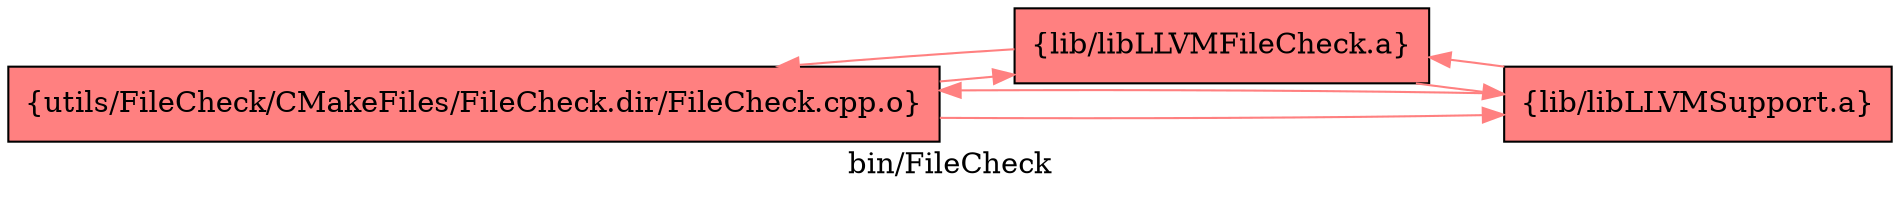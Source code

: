 digraph "bin/FileCheck" {
	label="bin/FileCheck";
	rankdir="LR"
	{ rank=same; Node0x55728f067338;  }

	Node0x55728f067338 [shape=record,shape=box,style=filled,fillcolor="1.000000 0.5 1",group=1,label="{utils/FileCheck/CMakeFiles/FileCheck.dir/FileCheck.cpp.o}"];
	Node0x55728f067338 -> Node0x55728f066b68[color="1.000000 0.5 1"];
	Node0x55728f067338 -> Node0x55728f066618[color="1.000000 0.5 1"];
	Node0x55728f066b68 [shape=record,shape=box,style=filled,fillcolor="1.000000 0.5 1",group=1,label="{lib/libLLVMFileCheck.a}"];
	Node0x55728f066b68 -> Node0x55728f067338[color="1.000000 0.5 1"];
	Node0x55728f066b68 -> Node0x55728f066618[color="1.000000 0.5 1"];
	Node0x55728f066618 [shape=record,shape=box,style=filled,fillcolor="1.000000 0.5 1",group=1,label="{lib/libLLVMSupport.a}"];
	Node0x55728f066618 -> Node0x55728f067338[color="1.000000 0.5 1"];
	Node0x55728f066618 -> Node0x55728f066b68[color="1.000000 0.5 1"];
}
